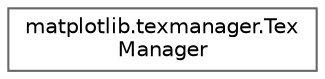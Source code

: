 digraph "Graphical Class Hierarchy"
{
 // LATEX_PDF_SIZE
  bgcolor="transparent";
  edge [fontname=Helvetica,fontsize=10,labelfontname=Helvetica,labelfontsize=10];
  node [fontname=Helvetica,fontsize=10,shape=box,height=0.2,width=0.4];
  rankdir="LR";
  Node0 [id="Node000000",label="matplotlib.texmanager.Tex\lManager",height=0.2,width=0.4,color="grey40", fillcolor="white", style="filled",URL="$da/d93/classmatplotlib_1_1texmanager_1_1TexManager.html",tooltip=" "];
}
